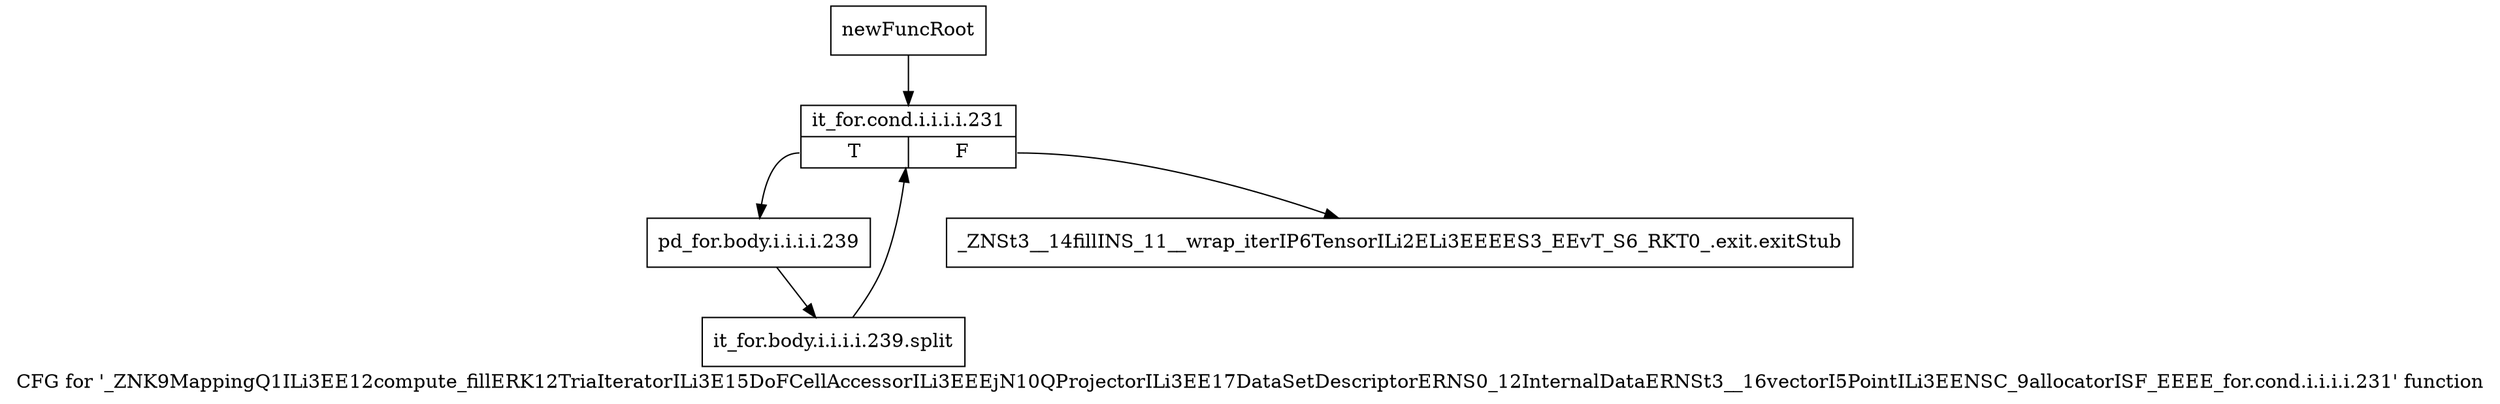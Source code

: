 digraph "CFG for '_ZNK9MappingQ1ILi3EE12compute_fillERK12TriaIteratorILi3E15DoFCellAccessorILi3EEEjN10QProjectorILi3EE17DataSetDescriptorERNS0_12InternalDataERNSt3__16vectorI5PointILi3EENSC_9allocatorISF_EEEE_for.cond.i.i.i.i.231' function" {
	label="CFG for '_ZNK9MappingQ1ILi3EE12compute_fillERK12TriaIteratorILi3E15DoFCellAccessorILi3EEEjN10QProjectorILi3EE17DataSetDescriptorERNS0_12InternalDataERNSt3__16vectorI5PointILi3EENSC_9allocatorISF_EEEE_for.cond.i.i.i.i.231' function";

	Node0x94b9860 [shape=record,label="{newFuncRoot}"];
	Node0x94b9860 -> Node0x94b9cc0;
	Node0x94b9c70 [shape=record,label="{_ZNSt3__14fillINS_11__wrap_iterIP6TensorILi2ELi3EEEES3_EEvT_S6_RKT0_.exit.exitStub}"];
	Node0x94b9cc0 [shape=record,label="{it_for.cond.i.i.i.i.231|{<s0>T|<s1>F}}"];
	Node0x94b9cc0:s0 -> Node0x94b9d10;
	Node0x94b9cc0:s1 -> Node0x94b9c70;
	Node0x94b9d10 [shape=record,label="{pd_for.body.i.i.i.i.239}"];
	Node0x94b9d10 -> Node0xb5ff3e0;
	Node0xb5ff3e0 [shape=record,label="{it_for.body.i.i.i.i.239.split}"];
	Node0xb5ff3e0 -> Node0x94b9cc0;
}
